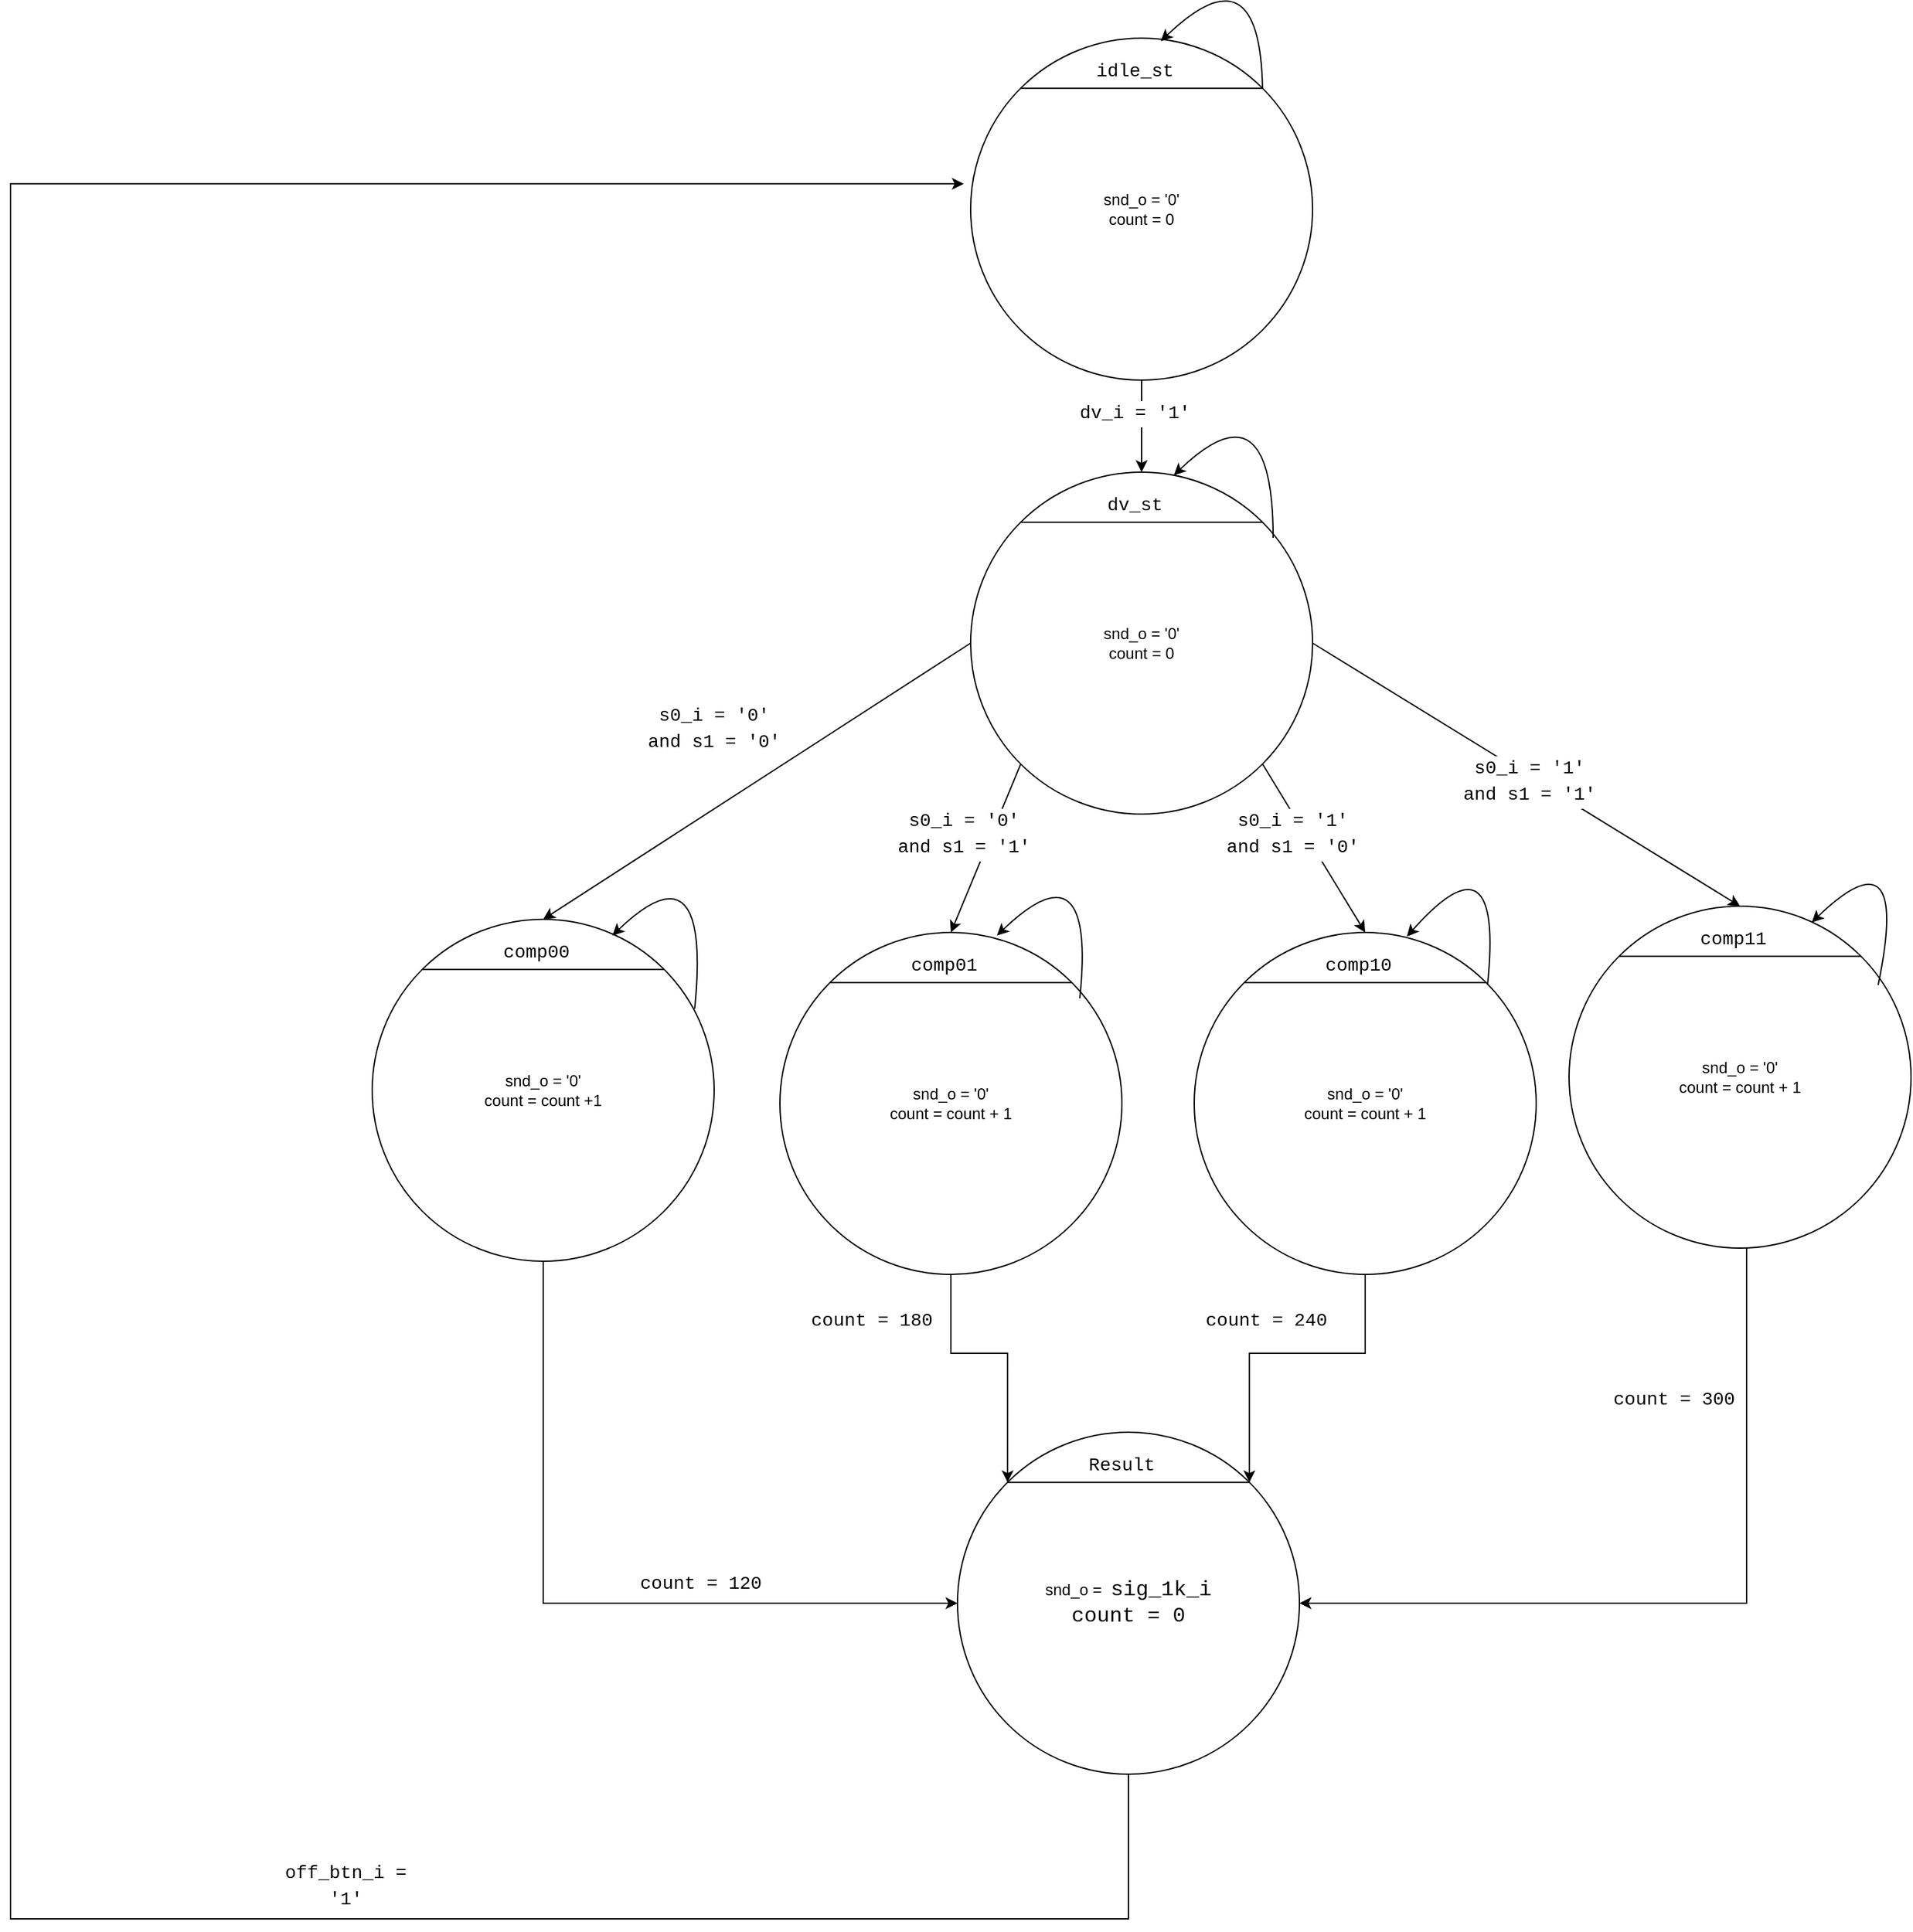 <mxfile version="16.5.2" type="device"><diagram id="lR4NlCb45gh3sonwWqbf" name="Page-1"><mxGraphModel dx="2571" dy="857" grid="1" gridSize="10" guides="1" tooltips="1" connect="1" arrows="1" fold="1" page="1" pageScale="1" pageWidth="850" pageHeight="1100" math="0" shadow="0"><root><mxCell id="0"/><mxCell id="1" parent="0"/><mxCell id="44aA8tJYc_6SCN2qd_6B-288" value="snd_o = '0'&lt;br&gt;count = 0" style="ellipse;whiteSpace=wrap;html=1;" vertex="1" parent="1"><mxGeometry x="210" y="110" width="260" height="260" as="geometry"/></mxCell><mxCell id="44aA8tJYc_6SCN2qd_6B-289" value="" style="endArrow=none;html=1;rounded=0;exitX=0;exitY=0;exitDx=0;exitDy=0;entryX=1;entryY=0;entryDx=0;entryDy=0;" edge="1" parent="1" source="44aA8tJYc_6SCN2qd_6B-288" target="44aA8tJYc_6SCN2qd_6B-288"><mxGeometry width="50" height="50" relative="1" as="geometry"><mxPoint x="370" y="500" as="sourcePoint"/><mxPoint x="420" y="450" as="targetPoint"/></mxGeometry></mxCell><mxCell id="44aA8tJYc_6SCN2qd_6B-290" value="&lt;div style=&quot;line-height: 19px&quot;&gt;&lt;div style=&quot;line-height: 19px&quot;&gt;&lt;font face=&quot;consolas, courier new, monospace&quot;&gt;&lt;span style=&quot;font-size: 14px&quot;&gt;idle_st&lt;/span&gt;&lt;/font&gt;&lt;br&gt;&lt;/div&gt;&lt;/div&gt;" style="text;html=1;strokeColor=none;fillColor=none;align=center;verticalAlign=middle;whiteSpace=wrap;rounded=0;fontColor=#000000;labelBackgroundColor=#FFFFFF;" vertex="1" parent="1"><mxGeometry x="320" y="130" width="30" height="10" as="geometry"/></mxCell><mxCell id="44aA8tJYc_6SCN2qd_6B-291" value="" style="endArrow=classic;html=1;rounded=0;exitX=0.5;exitY=1;exitDx=0;exitDy=0;" edge="1" parent="1" source="44aA8tJYc_6SCN2qd_6B-288"><mxGeometry width="50" height="50" relative="1" as="geometry"><mxPoint x="500" y="490" as="sourcePoint"/><mxPoint x="340" y="440" as="targetPoint"/></mxGeometry></mxCell><mxCell id="44aA8tJYc_6SCN2qd_6B-292" value="snd_o = '0'&lt;br&gt;count = 0" style="ellipse;whiteSpace=wrap;html=1;" vertex="1" parent="1"><mxGeometry x="210" y="440" width="260" height="260" as="geometry"/></mxCell><mxCell id="44aA8tJYc_6SCN2qd_6B-293" value="" style="endArrow=none;html=1;rounded=0;exitX=0;exitY=0;exitDx=0;exitDy=0;entryX=1;entryY=0;entryDx=0;entryDy=0;" edge="1" parent="1" source="44aA8tJYc_6SCN2qd_6B-292" target="44aA8tJYc_6SCN2qd_6B-292"><mxGeometry width="50" height="50" relative="1" as="geometry"><mxPoint x="370" y="830" as="sourcePoint"/><mxPoint x="420" y="780" as="targetPoint"/></mxGeometry></mxCell><mxCell id="44aA8tJYc_6SCN2qd_6B-294" value="&lt;div style=&quot;line-height: 19px&quot;&gt;&lt;div style=&quot;line-height: 19px&quot;&gt;&lt;font face=&quot;consolas, courier new, monospace&quot;&gt;&lt;span style=&quot;font-size: 14px&quot;&gt;dv_st&lt;/span&gt;&lt;/font&gt;&lt;br&gt;&lt;/div&gt;&lt;/div&gt;" style="text;html=1;strokeColor=none;fillColor=none;align=center;verticalAlign=middle;whiteSpace=wrap;rounded=0;fontColor=#000000;labelBackgroundColor=#FFFFFF;" vertex="1" parent="1"><mxGeometry x="320" y="460" width="30" height="10" as="geometry"/></mxCell><mxCell id="44aA8tJYc_6SCN2qd_6B-315" style="edgeStyle=orthogonalEdgeStyle;rounded=0;orthogonalLoop=1;jettySize=auto;html=1;entryX=0;entryY=0;entryDx=0;entryDy=0;" edge="1" parent="1" source="44aA8tJYc_6SCN2qd_6B-297" target="44aA8tJYc_6SCN2qd_6B-313"><mxGeometry relative="1" as="geometry"><mxPoint x="195" y="1130" as="targetPoint"/></mxGeometry></mxCell><mxCell id="44aA8tJYc_6SCN2qd_6B-297" value="snd_o = '0'&lt;br&gt;count = count + 1" style="ellipse;whiteSpace=wrap;html=1;" vertex="1" parent="1"><mxGeometry x="65" y="790" width="260" height="260" as="geometry"/></mxCell><mxCell id="44aA8tJYc_6SCN2qd_6B-298" value="" style="endArrow=none;html=1;rounded=0;exitX=0;exitY=0;exitDx=0;exitDy=0;entryX=1;entryY=0;entryDx=0;entryDy=0;" edge="1" parent="1" source="44aA8tJYc_6SCN2qd_6B-297" target="44aA8tJYc_6SCN2qd_6B-297"><mxGeometry width="50" height="50" relative="1" as="geometry"><mxPoint x="225" y="1180" as="sourcePoint"/><mxPoint x="275" y="1130" as="targetPoint"/></mxGeometry></mxCell><mxCell id="44aA8tJYc_6SCN2qd_6B-299" value="&lt;div style=&quot;line-height: 19px&quot;&gt;&lt;div style=&quot;line-height: 19px&quot;&gt;&lt;font face=&quot;consolas, courier new, monospace&quot;&gt;&lt;span style=&quot;font-size: 14px&quot;&gt;comp01&lt;/span&gt;&lt;/font&gt;&lt;br&gt;&lt;/div&gt;&lt;/div&gt;" style="text;html=1;strokeColor=none;fillColor=none;align=center;verticalAlign=middle;whiteSpace=wrap;rounded=0;fontColor=#000000;labelBackgroundColor=#FFFFFF;" vertex="1" parent="1"><mxGeometry x="175" y="810" width="30" height="10" as="geometry"/></mxCell><mxCell id="44aA8tJYc_6SCN2qd_6B-316" style="edgeStyle=orthogonalEdgeStyle;rounded=0;orthogonalLoop=1;jettySize=auto;html=1;entryX=1;entryY=0;entryDx=0;entryDy=0;" edge="1" parent="1" source="44aA8tJYc_6SCN2qd_6B-300" target="44aA8tJYc_6SCN2qd_6B-313"><mxGeometry relative="1" as="geometry"/></mxCell><mxCell id="44aA8tJYc_6SCN2qd_6B-300" value="snd_o = '0'&lt;br&gt;count = count + 1" style="ellipse;whiteSpace=wrap;html=1;" vertex="1" parent="1"><mxGeometry x="380" y="790" width="260" height="260" as="geometry"/></mxCell><mxCell id="44aA8tJYc_6SCN2qd_6B-301" value="" style="endArrow=none;html=1;rounded=0;exitX=0;exitY=0;exitDx=0;exitDy=0;entryX=1;entryY=0;entryDx=0;entryDy=0;" edge="1" parent="1" source="44aA8tJYc_6SCN2qd_6B-300" target="44aA8tJYc_6SCN2qd_6B-300"><mxGeometry width="50" height="50" relative="1" as="geometry"><mxPoint x="540" y="1180" as="sourcePoint"/><mxPoint x="590" y="1130" as="targetPoint"/></mxGeometry></mxCell><mxCell id="44aA8tJYc_6SCN2qd_6B-302" value="&lt;div style=&quot;line-height: 19px&quot;&gt;&lt;div style=&quot;line-height: 19px&quot;&gt;&lt;font face=&quot;consolas, courier new, monospace&quot;&gt;&lt;span style=&quot;font-size: 14px&quot;&gt;comp10&lt;/span&gt;&lt;/font&gt;&lt;br&gt;&lt;/div&gt;&lt;/div&gt;" style="text;html=1;strokeColor=none;fillColor=none;align=center;verticalAlign=middle;whiteSpace=wrap;rounded=0;fontColor=#000000;labelBackgroundColor=#FFFFFF;" vertex="1" parent="1"><mxGeometry x="490" y="810" width="30" height="10" as="geometry"/></mxCell><mxCell id="44aA8tJYc_6SCN2qd_6B-317" style="edgeStyle=orthogonalEdgeStyle;rounded=0;orthogonalLoop=1;jettySize=auto;html=1;entryX=1;entryY=0.5;entryDx=0;entryDy=0;" edge="1" parent="1" source="44aA8tJYc_6SCN2qd_6B-303" target="44aA8tJYc_6SCN2qd_6B-313"><mxGeometry relative="1" as="geometry"><Array as="points"><mxPoint x="800" y="1300"/></Array></mxGeometry></mxCell><mxCell id="44aA8tJYc_6SCN2qd_6B-303" value="snd_o = '0'&lt;br&gt;count = count + 1" style="ellipse;whiteSpace=wrap;html=1;" vertex="1" parent="1"><mxGeometry x="665" y="770" width="260" height="260" as="geometry"/></mxCell><mxCell id="44aA8tJYc_6SCN2qd_6B-304" value="" style="endArrow=none;html=1;rounded=0;exitX=0;exitY=0;exitDx=0;exitDy=0;entryX=1;entryY=0;entryDx=0;entryDy=0;" edge="1" parent="1" source="44aA8tJYc_6SCN2qd_6B-303" target="44aA8tJYc_6SCN2qd_6B-303"><mxGeometry width="50" height="50" relative="1" as="geometry"><mxPoint x="825" y="1160" as="sourcePoint"/><mxPoint x="875" y="1110" as="targetPoint"/></mxGeometry></mxCell><mxCell id="44aA8tJYc_6SCN2qd_6B-305" value="&lt;div style=&quot;line-height: 19px&quot;&gt;&lt;div style=&quot;line-height: 19px&quot;&gt;&lt;font face=&quot;consolas, courier new, monospace&quot;&gt;&lt;span style=&quot;font-size: 14px&quot;&gt;comp11&lt;/span&gt;&lt;/font&gt;&lt;br&gt;&lt;/div&gt;&lt;/div&gt;" style="text;html=1;strokeColor=none;fillColor=none;align=center;verticalAlign=middle;whiteSpace=wrap;rounded=0;fontColor=#000000;labelBackgroundColor=#FFFFFF;" vertex="1" parent="1"><mxGeometry x="775" y="790" width="30" height="10" as="geometry"/></mxCell><mxCell id="44aA8tJYc_6SCN2qd_6B-314" style="edgeStyle=orthogonalEdgeStyle;rounded=0;orthogonalLoop=1;jettySize=auto;html=1;exitX=0.5;exitY=1;exitDx=0;exitDy=0;entryX=0;entryY=0.5;entryDx=0;entryDy=0;" edge="1" parent="1" source="44aA8tJYc_6SCN2qd_6B-306" target="44aA8tJYc_6SCN2qd_6B-313"><mxGeometry relative="1" as="geometry"/></mxCell><mxCell id="44aA8tJYc_6SCN2qd_6B-306" value="snd_o = '0'&lt;br&gt;count = count +1" style="ellipse;whiteSpace=wrap;html=1;" vertex="1" parent="1"><mxGeometry x="-245" y="780" width="260" height="260" as="geometry"/></mxCell><mxCell id="44aA8tJYc_6SCN2qd_6B-307" value="" style="endArrow=none;html=1;rounded=0;exitX=0;exitY=0;exitDx=0;exitDy=0;entryX=1;entryY=0;entryDx=0;entryDy=0;" edge="1" parent="1" source="44aA8tJYc_6SCN2qd_6B-306" target="44aA8tJYc_6SCN2qd_6B-306"><mxGeometry width="50" height="50" relative="1" as="geometry"><mxPoint x="-85" y="1170" as="sourcePoint"/><mxPoint x="-35" y="1120" as="targetPoint"/></mxGeometry></mxCell><mxCell id="44aA8tJYc_6SCN2qd_6B-308" value="&lt;div style=&quot;line-height: 19px&quot;&gt;&lt;div style=&quot;line-height: 19px&quot;&gt;&lt;font face=&quot;consolas, courier new, monospace&quot;&gt;&lt;span style=&quot;font-size: 14px&quot;&gt;comp00&lt;/span&gt;&lt;/font&gt;&lt;br&gt;&lt;/div&gt;&lt;/div&gt;" style="text;html=1;strokeColor=none;fillColor=none;align=center;verticalAlign=middle;whiteSpace=wrap;rounded=0;fontColor=#000000;labelBackgroundColor=#FFFFFF;" vertex="1" parent="1"><mxGeometry x="-135" y="800" width="30" height="10" as="geometry"/></mxCell><mxCell id="44aA8tJYc_6SCN2qd_6B-309" value="" style="endArrow=classic;html=1;rounded=0;exitX=0;exitY=0.5;exitDx=0;exitDy=0;entryX=0.5;entryY=0;entryDx=0;entryDy=0;" edge="1" parent="1" source="44aA8tJYc_6SCN2qd_6B-292" target="44aA8tJYc_6SCN2qd_6B-306"><mxGeometry width="50" height="50" relative="1" as="geometry"><mxPoint x="320" y="810" as="sourcePoint"/><mxPoint x="370" y="760" as="targetPoint"/></mxGeometry></mxCell><mxCell id="44aA8tJYc_6SCN2qd_6B-310" value="" style="endArrow=classic;html=1;rounded=0;exitX=0;exitY=1;exitDx=0;exitDy=0;entryX=0.5;entryY=0;entryDx=0;entryDy=0;" edge="1" parent="1" source="44aA8tJYc_6SCN2qd_6B-292" target="44aA8tJYc_6SCN2qd_6B-297"><mxGeometry width="50" height="50" relative="1" as="geometry"><mxPoint x="320" y="810" as="sourcePoint"/><mxPoint x="370" y="760" as="targetPoint"/></mxGeometry></mxCell><mxCell id="44aA8tJYc_6SCN2qd_6B-311" value="" style="endArrow=classic;html=1;rounded=0;exitX=1;exitY=1;exitDx=0;exitDy=0;entryX=0.5;entryY=0;entryDx=0;entryDy=0;" edge="1" parent="1" source="44aA8tJYc_6SCN2qd_6B-292" target="44aA8tJYc_6SCN2qd_6B-300"><mxGeometry width="50" height="50" relative="1" as="geometry"><mxPoint x="320" y="810" as="sourcePoint"/><mxPoint x="370" y="760" as="targetPoint"/></mxGeometry></mxCell><mxCell id="44aA8tJYc_6SCN2qd_6B-312" value="" style="endArrow=classic;html=1;rounded=0;exitX=1;exitY=0.5;exitDx=0;exitDy=0;entryX=0.5;entryY=0;entryDx=0;entryDy=0;" edge="1" parent="1" source="44aA8tJYc_6SCN2qd_6B-292" target="44aA8tJYc_6SCN2qd_6B-303"><mxGeometry width="50" height="50" relative="1" as="geometry"><mxPoint x="320" y="810" as="sourcePoint"/><mxPoint x="370" y="760" as="targetPoint"/></mxGeometry></mxCell><mxCell id="44aA8tJYc_6SCN2qd_6B-325" style="edgeStyle=orthogonalEdgeStyle;rounded=0;orthogonalLoop=1;jettySize=auto;html=1;exitX=0.5;exitY=1;exitDx=0;exitDy=0;entryX=-0.02;entryY=0.426;entryDx=0;entryDy=0;entryPerimeter=0;" edge="1" parent="1" source="44aA8tJYc_6SCN2qd_6B-313" target="44aA8tJYc_6SCN2qd_6B-288"><mxGeometry relative="1" as="geometry"><Array as="points"><mxPoint x="330" y="1540"/><mxPoint x="-520" y="1540"/><mxPoint x="-520" y="221"/></Array></mxGeometry></mxCell><mxCell id="44aA8tJYc_6SCN2qd_6B-313" value="snd_o =&amp;nbsp;&amp;nbsp;&lt;span style=&quot;font-family: &amp;#34;consolas&amp;#34; , &amp;#34;courier new&amp;#34; , monospace ; font-size: 16px ; background-color: rgb(255 , 255 , 255)&quot;&gt;sig_1k_i&lt;br&gt;count = 0&lt;br&gt;&lt;/span&gt;" style="ellipse;whiteSpace=wrap;html=1;" vertex="1" parent="1"><mxGeometry x="200" y="1170" width="260" height="260" as="geometry"/></mxCell><mxCell id="44aA8tJYc_6SCN2qd_6B-318" value="" style="curved=1;endArrow=classic;html=1;rounded=0;exitX=1;exitY=0;exitDx=0;exitDy=0;entryX=0.556;entryY=0.009;entryDx=0;entryDy=0;entryPerimeter=0;" edge="1" parent="1" source="44aA8tJYc_6SCN2qd_6B-288" target="44aA8tJYc_6SCN2qd_6B-288"><mxGeometry width="50" height="50" relative="1" as="geometry"><mxPoint x="460" y="390" as="sourcePoint"/><mxPoint x="510" y="340" as="targetPoint"/><Array as="points"><mxPoint x="430" y="40"/></Array></mxGeometry></mxCell><mxCell id="44aA8tJYc_6SCN2qd_6B-319" value="" style="curved=1;endArrow=classic;html=1;rounded=0;entryX=0.556;entryY=0.009;entryDx=0;entryDy=0;entryPerimeter=0;" edge="1" parent="1"><mxGeometry width="50" height="50" relative="1" as="geometry"><mxPoint x="440" y="490" as="sourcePoint"/><mxPoint x="364.56" y="442.34" as="targetPoint"/><Array as="points"><mxPoint x="440" y="370"/></Array></mxGeometry></mxCell><mxCell id="44aA8tJYc_6SCN2qd_6B-320" value="" style="curved=1;endArrow=classic;html=1;rounded=0;exitX=0.943;exitY=0.262;exitDx=0;exitDy=0;entryX=0.556;entryY=0.009;entryDx=0;entryDy=0;entryPerimeter=0;exitPerimeter=0;" edge="1" parent="1" source="44aA8tJYc_6SCN2qd_6B-306"><mxGeometry width="50" height="50" relative="1" as="geometry"><mxPoint x="15.004" y="828.076" as="sourcePoint"/><mxPoint x="-62.36" y="792.34" as="targetPoint"/><Array as="points"><mxPoint x="13.08" y="720"/></Array></mxGeometry></mxCell><mxCell id="44aA8tJYc_6SCN2qd_6B-321" value="" style="curved=1;endArrow=classic;html=1;rounded=0;entryX=0.556;entryY=0.009;entryDx=0;entryDy=0;entryPerimeter=0;" edge="1" parent="1"><mxGeometry width="50" height="50" relative="1" as="geometry"><mxPoint x="293" y="840" as="sourcePoint"/><mxPoint x="230.0" y="792.34" as="targetPoint"/><Array as="points"><mxPoint x="305.44" y="720"/></Array></mxGeometry></mxCell><mxCell id="44aA8tJYc_6SCN2qd_6B-322" value="" style="curved=1;endArrow=classic;html=1;rounded=0;entryX=0.622;entryY=0.012;entryDx=0;entryDy=0;entryPerimeter=0;" edge="1" parent="1" target="44aA8tJYc_6SCN2qd_6B-300"><mxGeometry width="50" height="50" relative="1" as="geometry"><mxPoint x="603" y="830" as="sourcePoint"/><mxPoint x="540" y="782.34" as="targetPoint"/><Array as="points"><mxPoint x="615.44" y="710"/></Array></mxGeometry></mxCell><mxCell id="44aA8tJYc_6SCN2qd_6B-323" value="" style="curved=1;endArrow=classic;html=1;rounded=0;entryX=0.556;entryY=0.009;entryDx=0;entryDy=0;entryPerimeter=0;" edge="1" parent="1"><mxGeometry width="50" height="50" relative="1" as="geometry"><mxPoint x="900" y="830" as="sourcePoint"/><mxPoint x="849.56" y="782.34" as="targetPoint"/><Array as="points"><mxPoint x="925" y="710"/></Array></mxGeometry></mxCell><mxCell id="44aA8tJYc_6SCN2qd_6B-326" value="" style="endArrow=none;html=1;rounded=0;exitX=0;exitY=0;exitDx=0;exitDy=0;entryX=1;entryY=0;entryDx=0;entryDy=0;" edge="1" parent="1"><mxGeometry width="50" height="50" relative="1" as="geometry"><mxPoint x="238.076" y="1208.076" as="sourcePoint"/><mxPoint x="421.924" y="1208.076" as="targetPoint"/></mxGeometry></mxCell><mxCell id="44aA8tJYc_6SCN2qd_6B-327" value="&lt;div style=&quot;line-height: 19px&quot;&gt;&lt;div style=&quot;line-height: 19px&quot;&gt;&lt;font face=&quot;consolas, courier new, monospace&quot;&gt;&lt;span style=&quot;font-size: 14px&quot;&gt;Result&lt;/span&gt;&lt;/font&gt;&lt;br&gt;&lt;/div&gt;&lt;/div&gt;" style="text;html=1;strokeColor=none;fillColor=none;align=center;verticalAlign=middle;whiteSpace=wrap;rounded=0;fontColor=#000000;labelBackgroundColor=#FFFFFF;" vertex="1" parent="1"><mxGeometry x="310" y="1190" width="30" height="10" as="geometry"/></mxCell><mxCell id="44aA8tJYc_6SCN2qd_6B-328" value="&lt;div style=&quot;line-height: 19px&quot;&gt;&lt;div style=&quot;line-height: 19px&quot;&gt;&lt;font face=&quot;consolas, courier new, monospace&quot;&gt;&lt;span style=&quot;font-size: 14px&quot;&gt;dv_i = '1'&lt;/span&gt;&lt;/font&gt;&lt;br&gt;&lt;/div&gt;&lt;/div&gt;" style="text;html=1;strokeColor=none;fillColor=none;align=center;verticalAlign=middle;whiteSpace=wrap;rounded=0;fontColor=#000000;labelBackgroundColor=#FFFFFF;" vertex="1" parent="1"><mxGeometry x="280" y="390" width="110" height="10" as="geometry"/></mxCell><mxCell id="44aA8tJYc_6SCN2qd_6B-329" value="&lt;div style=&quot;line-height: 19px&quot;&gt;&lt;div style=&quot;line-height: 19px&quot;&gt;&lt;font face=&quot;consolas, courier new, monospace&quot;&gt;&lt;span style=&quot;font-size: 14px&quot;&gt;s0_i = '0' and s1 = '0'&lt;/span&gt;&lt;/font&gt;&lt;br&gt;&lt;/div&gt;&lt;/div&gt;" style="text;html=1;strokeColor=none;fillColor=none;align=center;verticalAlign=middle;whiteSpace=wrap;rounded=0;fontColor=#000000;labelBackgroundColor=#FFFFFF;" vertex="1" parent="1"><mxGeometry x="-40" y="630" width="110" height="10" as="geometry"/></mxCell><mxCell id="44aA8tJYc_6SCN2qd_6B-330" value="&lt;div style=&quot;line-height: 19px&quot;&gt;&lt;div style=&quot;line-height: 19px&quot;&gt;&lt;font face=&quot;consolas, courier new, monospace&quot;&gt;&lt;span style=&quot;font-size: 14px&quot;&gt;s0_i = '0' and s1 = '1'&lt;/span&gt;&lt;/font&gt;&lt;br&gt;&lt;/div&gt;&lt;/div&gt;" style="text;html=1;strokeColor=none;fillColor=none;align=center;verticalAlign=middle;whiteSpace=wrap;rounded=0;fontColor=#000000;labelBackgroundColor=#FFFFFF;" vertex="1" parent="1"><mxGeometry x="150" y="710" width="110" height="10" as="geometry"/></mxCell><mxCell id="44aA8tJYc_6SCN2qd_6B-331" value="&lt;div style=&quot;line-height: 19px&quot;&gt;&lt;div style=&quot;line-height: 19px&quot;&gt;&lt;font face=&quot;consolas, courier new, monospace&quot;&gt;&lt;span style=&quot;font-size: 14px&quot;&gt;s0_i = '1' and s1 = '0'&lt;/span&gt;&lt;/font&gt;&lt;br&gt;&lt;/div&gt;&lt;/div&gt;" style="text;html=1;strokeColor=none;fillColor=none;align=center;verticalAlign=middle;whiteSpace=wrap;rounded=0;fontColor=#000000;labelBackgroundColor=#FFFFFF;" vertex="1" parent="1"><mxGeometry x="400" y="710" width="110" height="10" as="geometry"/></mxCell><mxCell id="44aA8tJYc_6SCN2qd_6B-332" value="&lt;div style=&quot;line-height: 19px&quot;&gt;&lt;div style=&quot;line-height: 19px&quot;&gt;&lt;font face=&quot;consolas, courier new, monospace&quot;&gt;&lt;span style=&quot;font-size: 14px&quot;&gt;s0_i = '1' and s1 = '1'&lt;/span&gt;&lt;/font&gt;&lt;br&gt;&lt;/div&gt;&lt;/div&gt;" style="text;html=1;strokeColor=none;fillColor=none;align=center;verticalAlign=middle;whiteSpace=wrap;rounded=0;fontColor=#000000;labelBackgroundColor=#FFFFFF;" vertex="1" parent="1"><mxGeometry x="580" y="670" width="110" height="10" as="geometry"/></mxCell><mxCell id="44aA8tJYc_6SCN2qd_6B-333" value="&lt;div style=&quot;line-height: 19px&quot;&gt;&lt;div style=&quot;line-height: 19px&quot;&gt;&lt;font face=&quot;consolas, courier new, monospace&quot;&gt;&lt;span style=&quot;font-size: 14px&quot;&gt;count = 120&lt;/span&gt;&lt;/font&gt;&lt;br&gt;&lt;/div&gt;&lt;/div&gt;" style="text;html=1;strokeColor=none;fillColor=none;align=center;verticalAlign=middle;whiteSpace=wrap;rounded=0;fontColor=#000000;labelBackgroundColor=#FFFFFF;" vertex="1" parent="1"><mxGeometry x="-50" y="1280" width="110" height="10" as="geometry"/></mxCell><mxCell id="44aA8tJYc_6SCN2qd_6B-334" value="&lt;div style=&quot;line-height: 19px&quot;&gt;&lt;div style=&quot;line-height: 19px&quot;&gt;&lt;font face=&quot;consolas, courier new, monospace&quot;&gt;&lt;span style=&quot;font-size: 14px&quot;&gt;count = 180&lt;/span&gt;&lt;/font&gt;&lt;br&gt;&lt;/div&gt;&lt;/div&gt;" style="text;html=1;strokeColor=none;fillColor=none;align=center;verticalAlign=middle;whiteSpace=wrap;rounded=0;fontColor=#000000;labelBackgroundColor=#FFFFFF;" vertex="1" parent="1"><mxGeometry x="80" y="1080" width="110" height="10" as="geometry"/></mxCell><mxCell id="44aA8tJYc_6SCN2qd_6B-335" value="&lt;div style=&quot;line-height: 19px&quot;&gt;&lt;div style=&quot;line-height: 19px&quot;&gt;&lt;font face=&quot;consolas, courier new, monospace&quot;&gt;&lt;span style=&quot;font-size: 14px&quot;&gt;count = 240&lt;/span&gt;&lt;/font&gt;&lt;br&gt;&lt;/div&gt;&lt;/div&gt;" style="text;html=1;strokeColor=none;fillColor=none;align=center;verticalAlign=middle;whiteSpace=wrap;rounded=0;fontColor=#000000;labelBackgroundColor=#FFFFFF;" vertex="1" parent="1"><mxGeometry x="380" y="1080" width="110" height="10" as="geometry"/></mxCell><mxCell id="44aA8tJYc_6SCN2qd_6B-336" value="&lt;div style=&quot;line-height: 19px&quot;&gt;&lt;div style=&quot;line-height: 19px&quot;&gt;&lt;font face=&quot;consolas, courier new, monospace&quot;&gt;&lt;span style=&quot;font-size: 14px&quot;&gt;count = 300&lt;/span&gt;&lt;/font&gt;&lt;br&gt;&lt;/div&gt;&lt;/div&gt;" style="text;html=1;strokeColor=none;fillColor=none;align=center;verticalAlign=middle;whiteSpace=wrap;rounded=0;fontColor=#000000;labelBackgroundColor=#FFFFFF;" vertex="1" parent="1"><mxGeometry x="690" y="1140" width="110" height="10" as="geometry"/></mxCell><mxCell id="44aA8tJYc_6SCN2qd_6B-337" value="&lt;div style=&quot;line-height: 19px&quot;&gt;&lt;div style=&quot;line-height: 19px&quot;&gt;&lt;font face=&quot;consolas, courier new, monospace&quot;&gt;&lt;span style=&quot;font-size: 14px&quot;&gt;off_btn_i = '1'&lt;/span&gt;&lt;/font&gt;&lt;br&gt;&lt;/div&gt;&lt;/div&gt;" style="text;html=1;strokeColor=none;fillColor=none;align=center;verticalAlign=middle;whiteSpace=wrap;rounded=0;fontColor=#000000;labelBackgroundColor=#FFFFFF;" vertex="1" parent="1"><mxGeometry x="-320" y="1510" width="110" height="10" as="geometry"/></mxCell></root></mxGraphModel></diagram></mxfile>